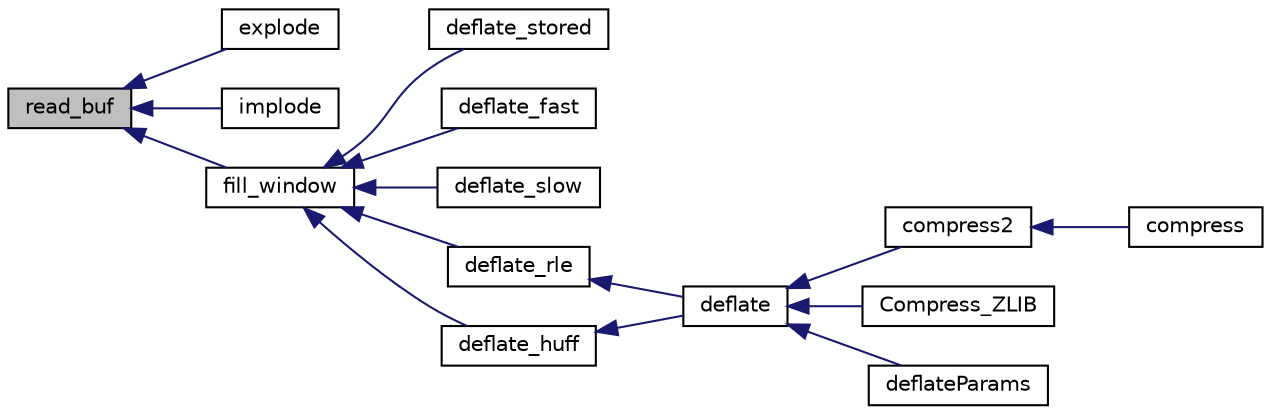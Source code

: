 digraph G
{
  edge [fontname="Helvetica",fontsize="10",labelfontname="Helvetica",labelfontsize="10"];
  node [fontname="Helvetica",fontsize="10",shape=record];
  rankdir="LR";
  Node1 [label="read_buf",height=0.2,width=0.4,color="black", fillcolor="grey75", style="filled" fontcolor="black"];
  Node1 -> Node2 [dir="back",color="midnightblue",fontsize="10",style="solid",fontname="Helvetica"];
  Node2 [label="explode",height=0.2,width=0.4,color="black", fillcolor="white", style="filled",URL="$pklib_8h.html#a1364368595551e2e126b1fd7b5289437"];
  Node1 -> Node3 [dir="back",color="midnightblue",fontsize="10",style="solid",fontname="Helvetica"];
  Node3 [label="implode",height=0.2,width=0.4,color="black", fillcolor="white", style="filled",URL="$pklib_8h.html#ae46e59e756d9e2e2e63b71e54b74b731"];
  Node1 -> Node4 [dir="back",color="midnightblue",fontsize="10",style="solid",fontname="Helvetica"];
  Node4 [label="fill_window",height=0.2,width=0.4,color="black", fillcolor="white", style="filled",URL="$deflate_8c.html#a6cf3c43817cac5f5c422e94b2a57ea49"];
  Node4 -> Node5 [dir="back",color="midnightblue",fontsize="10",style="solid",fontname="Helvetica"];
  Node5 [label="deflate_stored",height=0.2,width=0.4,color="black", fillcolor="white", style="filled",URL="$deflate_8c.html#a67569326587f77f823522212036fc2f9"];
  Node4 -> Node6 [dir="back",color="midnightblue",fontsize="10",style="solid",fontname="Helvetica"];
  Node6 [label="deflate_fast",height=0.2,width=0.4,color="black", fillcolor="white", style="filled",URL="$deflate_8c.html#a1ee6259c01fb1c8cd3ecc551a8fe7192"];
  Node4 -> Node7 [dir="back",color="midnightblue",fontsize="10",style="solid",fontname="Helvetica"];
  Node7 [label="deflate_slow",height=0.2,width=0.4,color="black", fillcolor="white", style="filled",URL="$deflate_8c.html#a9fc7e4969451bb185e77d530c376f79f"];
  Node4 -> Node8 [dir="back",color="midnightblue",fontsize="10",style="solid",fontname="Helvetica"];
  Node8 [label="deflate_rle",height=0.2,width=0.4,color="black", fillcolor="white", style="filled",URL="$deflate_8c.html#aea13a1600dd641f5584b39b840eecaae"];
  Node8 -> Node9 [dir="back",color="midnightblue",fontsize="10",style="solid",fontname="Helvetica"];
  Node9 [label="deflate",height=0.2,width=0.4,color="black", fillcolor="white", style="filled",URL="$deflate_8c.html#aedba3a94d6e827d61b660443ae5b9f09"];
  Node9 -> Node10 [dir="back",color="midnightblue",fontsize="10",style="solid",fontname="Helvetica"];
  Node10 [label="compress2",height=0.2,width=0.4,color="black", fillcolor="white", style="filled",URL="$zlib_2compress_8c.html#aede7e438c033a969a1a40ba6b44f91f9"];
  Node10 -> Node11 [dir="back",color="midnightblue",fontsize="10",style="solid",fontname="Helvetica"];
  Node11 [label="compress",height=0.2,width=0.4,color="black", fillcolor="white", style="filled",URL="$zlib_2compress_8c.html#aef315743418d760a360e1be293d27cd1"];
  Node9 -> Node12 [dir="back",color="midnightblue",fontsize="10",style="solid",fontname="Helvetica"];
  Node12 [label="Compress_ZLIB",height=0.2,width=0.4,color="black", fillcolor="white", style="filled",URL="$_s_compression_8cpp.html#a76b9015cfca14abf02066adb598e39d0"];
  Node9 -> Node13 [dir="back",color="midnightblue",fontsize="10",style="solid",fontname="Helvetica"];
  Node13 [label="deflateParams",height=0.2,width=0.4,color="black", fillcolor="white", style="filled",URL="$deflate_8c.html#a6be3d26b7e317aa4db6c7870b1911d4d"];
  Node4 -> Node14 [dir="back",color="midnightblue",fontsize="10",style="solid",fontname="Helvetica"];
  Node14 [label="deflate_huff",height=0.2,width=0.4,color="black", fillcolor="white", style="filled",URL="$deflate_8c.html#a5d5671ede8ee51f34a50cfd5f498d2f0"];
  Node14 -> Node9 [dir="back",color="midnightblue",fontsize="10",style="solid",fontname="Helvetica"];
}
